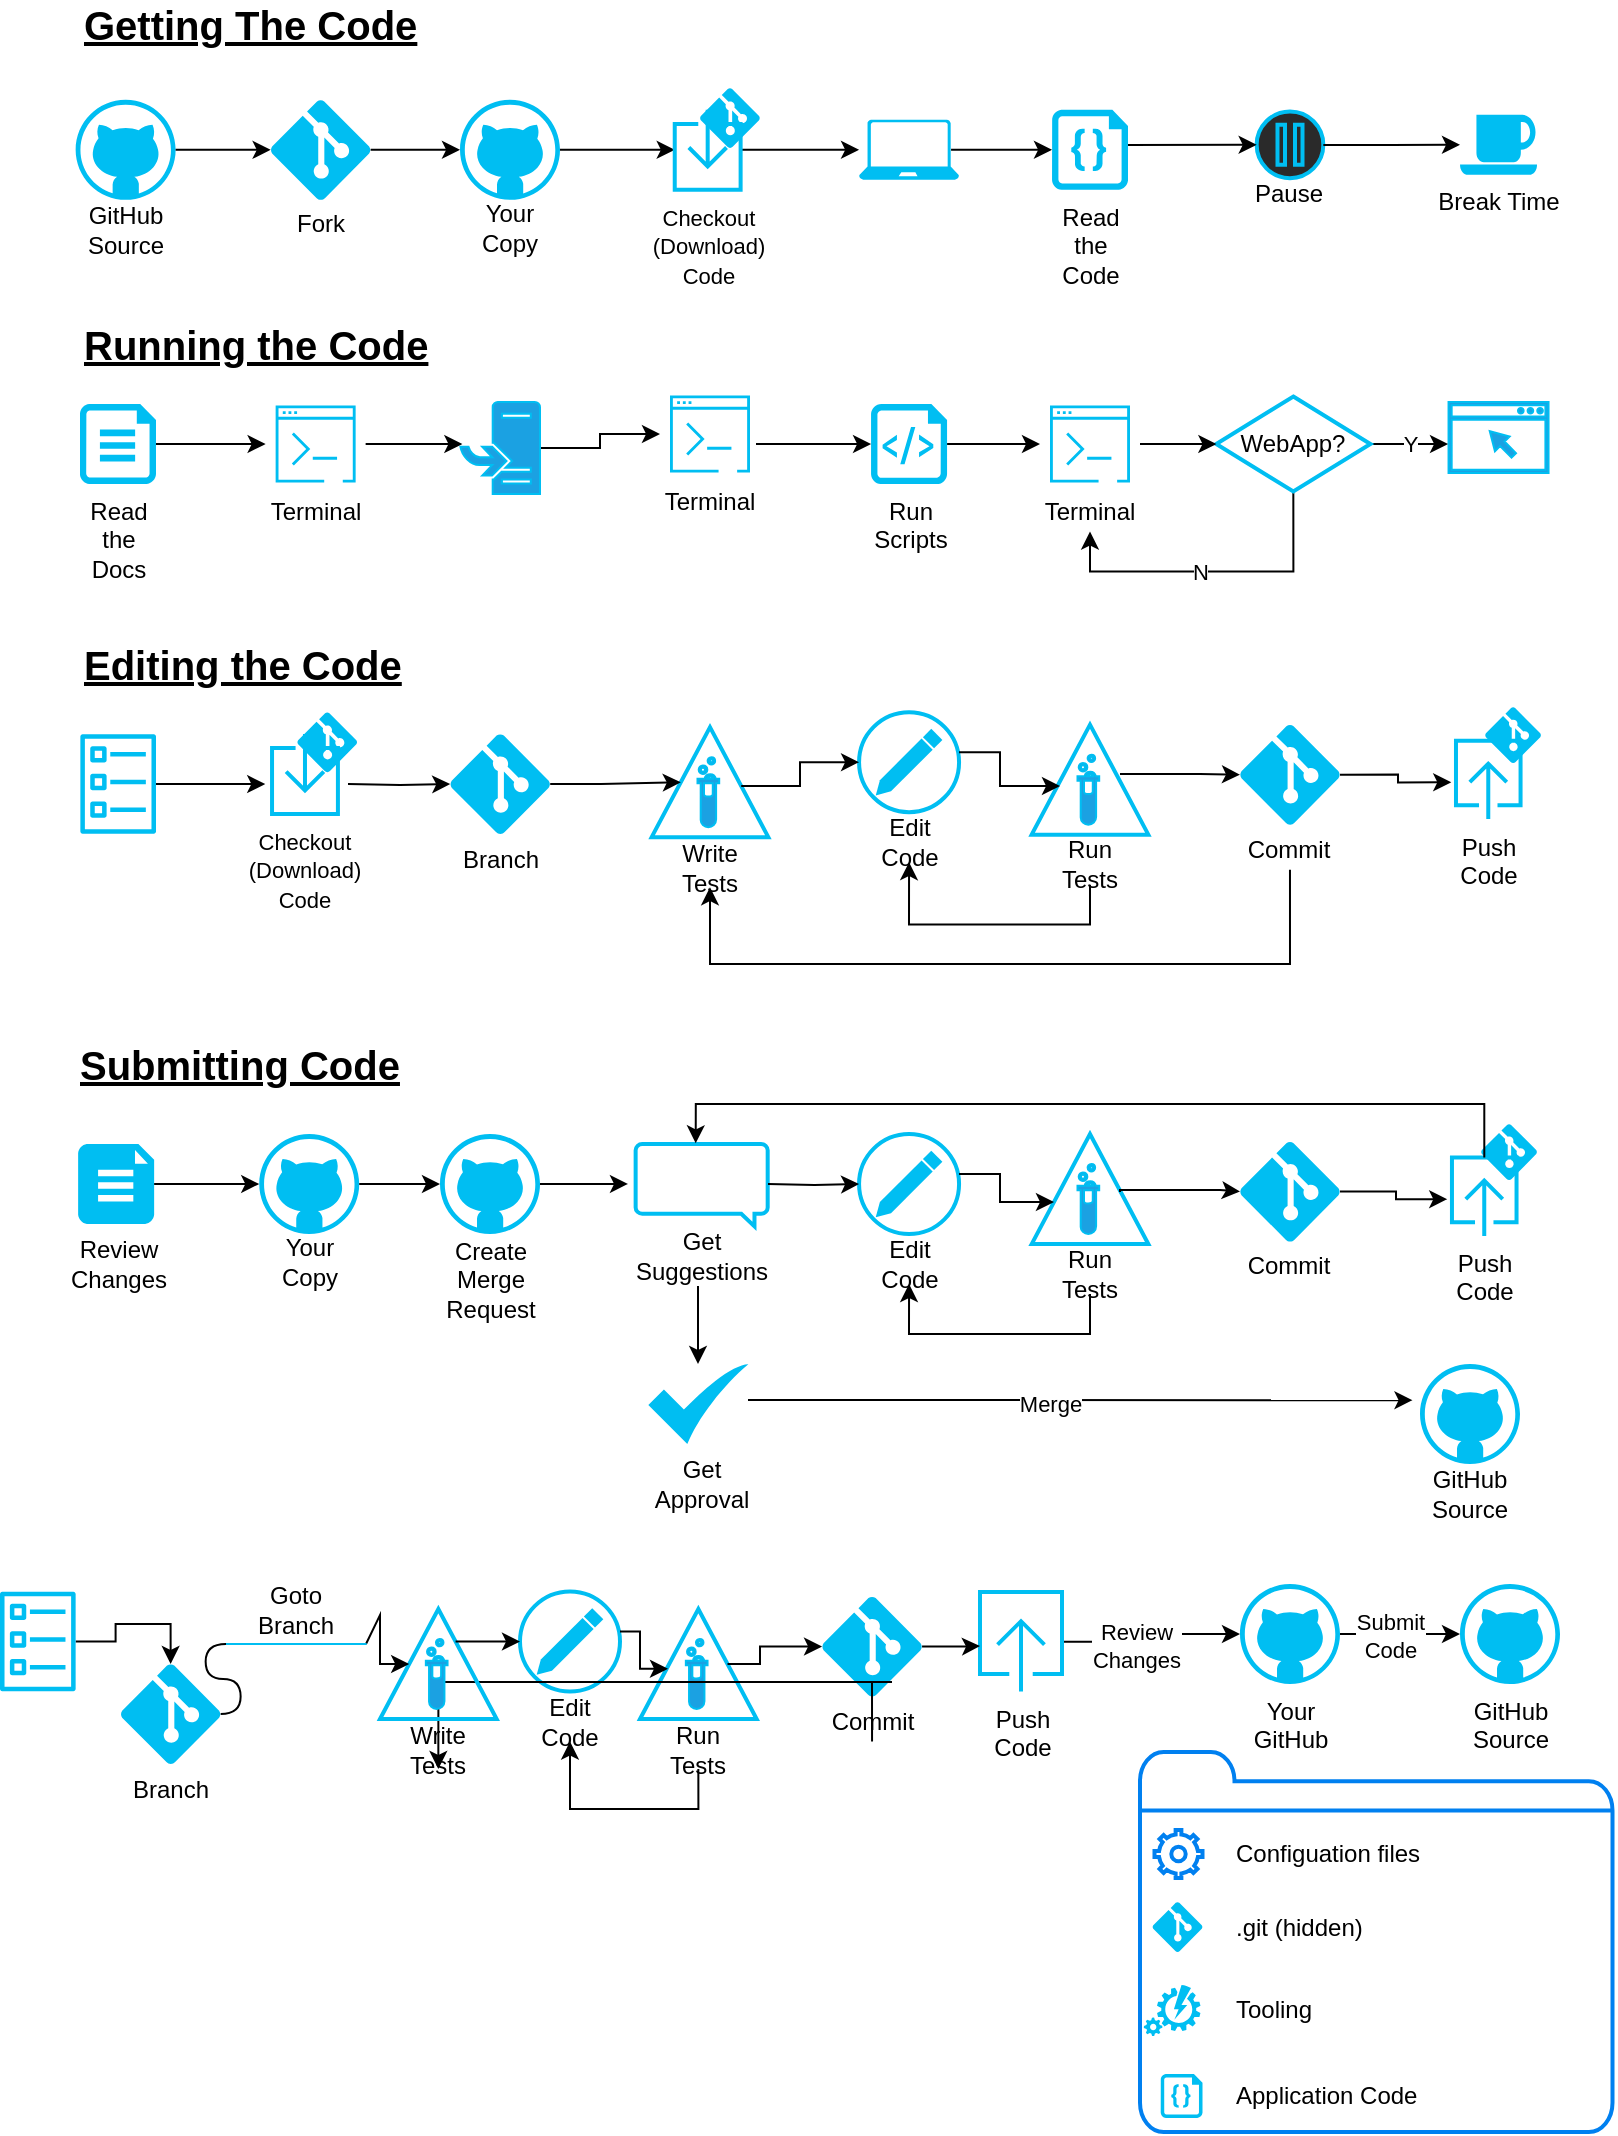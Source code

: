 <mxfile version="13.1.3">
    <diagram id="6hGFLwfOUW9BJ-s0fimq" name="Page-1">
        <mxGraphModel dx="206" dy="146" grid="1" gridSize="10" guides="1" tooltips="1" connect="1" arrows="1" fold="1" page="1" pageScale="1" pageWidth="827" pageHeight="1169" math="0" shadow="0">
            <root>
                <mxCell id="0"/>
                <mxCell id="1" parent="0"/>
                <mxCell id="24" value="" style="group" vertex="1" connectable="0" parent="1">
                    <mxGeometry x="570" y="954" width="236.25" height="190" as="geometry"/>
                </mxCell>
                <mxCell id="7" value="" style="html=1;verticalLabelPosition=bottom;align=center;labelBackgroundColor=#ffffff;verticalAlign=top;strokeWidth=2;strokeColor=#0080F0;shadow=0;dashed=0;shape=mxgraph.ios7.icons.folder;" vertex="1" parent="24">
                    <mxGeometry width="236.25" height="190" as="geometry"/>
                </mxCell>
                <mxCell id="2" value="" style="verticalLabelPosition=bottom;html=1;verticalAlign=top;align=center;strokeColor=none;fillColor=#00BEF2;shape=mxgraph.azure.git_repository;" vertex="1" parent="24">
                    <mxGeometry x="6.25" y="75" width="25" height="25" as="geometry"/>
                </mxCell>
                <mxCell id="5" value="" style="verticalLabelPosition=bottom;html=1;verticalAlign=top;align=center;strokeColor=none;fillColor=#00BEF2;shape=mxgraph.azure.code_file;pointerEvents=1;" vertex="1" parent="24">
                    <mxGeometry x="10.35" y="161" width="20.9" height="22" as="geometry"/>
                </mxCell>
                <mxCell id="8" value="" style="html=1;verticalLabelPosition=bottom;align=center;labelBackgroundColor=#ffffff;verticalAlign=top;strokeWidth=2;strokeColor=#0080F0;shadow=0;dashed=0;shape=mxgraph.ios7.icons.settings;" vertex="1" parent="24">
                    <mxGeometry x="7.25" y="39" width="24" height="24" as="geometry"/>
                </mxCell>
                <mxCell id="14" value="Configuation files" style="text;html=1;strokeColor=none;fillColor=none;align=left;verticalAlign=middle;whiteSpace=wrap;rounded=0;" vertex="1" parent="24">
                    <mxGeometry x="46.25" y="41" width="160" height="20" as="geometry"/>
                </mxCell>
                <mxCell id="15" value=".git (hidden)" style="text;html=1;strokeColor=none;fillColor=none;align=left;verticalAlign=middle;whiteSpace=wrap;rounded=0;" vertex="1" parent="24">
                    <mxGeometry x="46.25" y="77.5" width="160" height="20" as="geometry"/>
                </mxCell>
                <mxCell id="16" value="Tooling" style="text;html=1;strokeColor=none;fillColor=none;align=left;verticalAlign=middle;whiteSpace=wrap;rounded=0;" vertex="1" parent="24">
                    <mxGeometry x="46.25" y="119.25" width="160" height="20" as="geometry"/>
                </mxCell>
                <mxCell id="17" value="Application Code" style="text;html=1;strokeColor=none;fillColor=none;align=left;verticalAlign=middle;whiteSpace=wrap;rounded=0;" vertex="1" parent="24">
                    <mxGeometry x="46.25" y="162" width="160" height="20" as="geometry"/>
                </mxCell>
                <mxCell id="18" value="" style="verticalLabelPosition=bottom;html=1;verticalAlign=top;align=center;strokeColor=none;fillColor=#00BEF2;shape=mxgraph.azure.automation;pointerEvents=1;" vertex="1" parent="24">
                    <mxGeometry x="1.92" y="116.5" width="28.33" height="25.5" as="geometry"/>
                </mxCell>
                <mxCell id="143" style="edgeStyle=orthogonalEdgeStyle;rounded=0;orthogonalLoop=1;jettySize=auto;html=1;" edge="1" parent="1" source="29" target="35">
                    <mxGeometry relative="1" as="geometry"/>
                </mxCell>
                <mxCell id="114" style="edgeStyle=orthogonalEdgeStyle;rounded=0;orthogonalLoop=1;jettySize=auto;html=1;exitX=0.92;exitY=0.5;exitDx=0;exitDy=0;exitPerimeter=0;entryX=0;entryY=0.5;entryDx=0;entryDy=0;entryPerimeter=0;" edge="1" parent="1" source="35" target="157">
                    <mxGeometry relative="1" as="geometry">
                        <mxPoint x="465" y="145" as="targetPoint"/>
                    </mxGeometry>
                </mxCell>
                <mxCell id="35" value="" style="verticalLabelPosition=bottom;html=1;verticalAlign=top;align=center;strokeColor=none;fillColor=#00BEF2;shape=mxgraph.azure.laptop;pointerEvents=1;" vertex="1" parent="1">
                    <mxGeometry x="429.53" y="137.92" width="50" height="30" as="geometry"/>
                </mxCell>
                <mxCell id="60" value="&lt;font size=&quot;1&quot;&gt;&lt;b&gt;&lt;u style=&quot;font-size: 20px&quot;&gt;Getting The Code&lt;/u&gt;&lt;/b&gt;&lt;/font&gt;" style="text;html=1;strokeColor=none;fillColor=none;align=left;verticalAlign=middle;whiteSpace=wrap;rounded=0;" vertex="1" parent="1">
                    <mxGeometry x="40" y="80" width="280" height="20" as="geometry"/>
                </mxCell>
                <mxCell id="61" value="&lt;font size=&quot;1&quot;&gt;&lt;b&gt;&lt;u style=&quot;font-size: 20px&quot;&gt;Submitting Code&lt;/u&gt;&lt;/b&gt;&lt;/font&gt;" style="text;html=1;strokeColor=none;fillColor=none;align=left;verticalAlign=middle;whiteSpace=wrap;rounded=0;" vertex="1" parent="1">
                    <mxGeometry x="37.82" y="600" width="280" height="20" as="geometry"/>
                </mxCell>
                <mxCell id="64" value="" style="group" vertex="1" connectable="0" parent="1">
                    <mxGeometry x="260" y="873.75" width="50" height="75" as="geometry"/>
                </mxCell>
                <mxCell id="65" value="" style="group" vertex="1" connectable="0" parent="64">
                    <mxGeometry width="50" height="50" as="geometry"/>
                </mxCell>
                <mxCell id="66" value="" style="group" vertex="1" connectable="0" parent="65">
                    <mxGeometry width="50" height="50" as="geometry"/>
                </mxCell>
                <mxCell id="67" value="" style="ellipse;whiteSpace=wrap;html=1;aspect=fixed;strokeColor=#00BEF2;fillColor=none;strokeWidth=2;" vertex="1" parent="66">
                    <mxGeometry width="50" height="50" as="geometry"/>
                </mxCell>
                <mxCell id="68" value="" style="dashed=0;aspect=fixed;verticalLabelPosition=bottom;verticalAlign=top;align=center;shape=mxgraph.gmdl.edit;strokeColor=none;fillColor=#00BEF2;shadow=0;" vertex="1" parent="66">
                    <mxGeometry x="8.333" y="8.333" width="33.333" height="33.333" as="geometry"/>
                </mxCell>
                <mxCell id="69" value="Edit&lt;br&gt;Code" style="text;html=1;strokeColor=none;fillColor=none;align=center;verticalAlign=middle;whiteSpace=wrap;rounded=0;" vertex="1" parent="64">
                    <mxGeometry x="5" y="55" width="40" height="20" as="geometry"/>
                </mxCell>
                <mxCell id="74" value="" style="group" vertex="1" connectable="0" parent="1">
                    <mxGeometry x="320" y="882.5" width="58.34" height="80" as="geometry"/>
                </mxCell>
                <mxCell id="72" value="" style="triangle;whiteSpace=wrap;html=1;strokeColor=#00BEF2;fillColor=none;direction=north;strokeWidth=2;" vertex="1" parent="74">
                    <mxGeometry width="58.34" height="55" as="geometry"/>
                </mxCell>
                <mxCell id="71" value="" style="html=1;aspect=fixed;strokeColor=#00BEF2;shadow=0;align=center;verticalAlign=top;fillColor=#1ba1e2;shape=mxgraph.gcp2.biomedical_test_tube;fontColor=#ffffff;" vertex="1" parent="74">
                    <mxGeometry x="22.92" y="15" width="10.85" height="35" as="geometry"/>
                </mxCell>
                <mxCell id="73" value="Run&lt;br&gt;Tests" style="text;html=1;strokeColor=none;fillColor=none;align=center;verticalAlign=middle;whiteSpace=wrap;rounded=0;" vertex="1" parent="74">
                    <mxGeometry x="9.17" y="60" width="40" height="20" as="geometry"/>
                </mxCell>
                <mxCell id="83" value="" style="group" vertex="1" connectable="0" parent="1">
                    <mxGeometry x="408.53" y="876.25" width="55" height="72.5" as="geometry"/>
                </mxCell>
                <mxCell id="80" value="" style="verticalLabelPosition=bottom;html=1;verticalAlign=top;align=center;strokeColor=none;fillColor=#00BEF2;shape=mxgraph.azure.git_repository;" vertex="1" parent="83">
                    <mxGeometry x="2.5" width="50" height="50" as="geometry"/>
                </mxCell>
                <mxCell id="82" value="Commit" style="text;html=1;strokeColor=none;fillColor=none;align=center;verticalAlign=middle;whiteSpace=wrap;rounded=0;" vertex="1" parent="83">
                    <mxGeometry y="52.5" width="55" height="20" as="geometry"/>
                </mxCell>
                <mxCell id="87" style="edgeStyle=orthogonalEdgeStyle;rounded=0;orthogonalLoop=1;jettySize=auto;html=1;exitX=0.5;exitY=1;exitDx=0;exitDy=0;entryX=0.5;entryY=1;entryDx=0;entryDy=0;" edge="1" parent="1" source="82" target="99">
                    <mxGeometry relative="1" as="geometry">
                        <Array as="points">
                            <mxPoint x="446" y="919"/>
                            <mxPoint x="229" y="919"/>
                        </Array>
                    </mxGeometry>
                </mxCell>
                <mxCell id="91" style="edgeStyle=orthogonalEdgeStyle;rounded=0;orthogonalLoop=1;jettySize=auto;html=1;entryX=0;entryY=0.5;entryDx=0;entryDy=0;entryPerimeter=0;" edge="1" parent="1" source="88" target="90">
                    <mxGeometry relative="1" as="geometry"/>
                </mxCell>
                <mxCell id="92" value="Review&lt;br&gt;Changes" style="edgeLabel;html=1;align=center;verticalAlign=middle;resizable=0;points=[];" vertex="1" connectable="0" parent="91">
                    <mxGeometry x="-0.215" y="-2" relative="1" as="geometry">
                        <mxPoint as="offset"/>
                    </mxGeometry>
                </mxCell>
                <mxCell id="88" value="Push&lt;br&gt;Code" style="html=1;verticalLabelPosition=bottom;align=center;labelBackgroundColor=none;verticalAlign=top;strokeWidth=2;strokeColor=#00BEF2;shadow=0;dashed=0;shape=mxgraph.ios7.icons.up;fillColor=none;" vertex="1" parent="1">
                    <mxGeometry x="490" y="873.96" width="41" height="49.79" as="geometry"/>
                </mxCell>
                <mxCell id="94" style="edgeStyle=orthogonalEdgeStyle;rounded=0;orthogonalLoop=1;jettySize=auto;html=1;entryX=0;entryY=0.5;entryDx=0;entryDy=0;entryPerimeter=0;" edge="1" parent="1" source="90" target="93">
                    <mxGeometry relative="1" as="geometry"/>
                </mxCell>
                <mxCell id="95" value="Submit&lt;br&gt;Code" style="edgeLabel;html=1;align=center;verticalAlign=middle;resizable=0;points=[];" vertex="1" connectable="0" parent="94">
                    <mxGeometry x="-0.184" y="-1" relative="1" as="geometry">
                        <mxPoint as="offset"/>
                    </mxGeometry>
                </mxCell>
                <mxCell id="90" value="Your&lt;br&gt;GitHub" style="verticalLabelPosition=bottom;html=1;verticalAlign=top;align=center;strokeColor=none;fillColor=#00BEF2;shape=mxgraph.azure.github_code;pointerEvents=1;" vertex="1" parent="1">
                    <mxGeometry x="620" y="870" width="50" height="50" as="geometry"/>
                </mxCell>
                <mxCell id="93" value="GitHub&lt;br&gt;Source&lt;br&gt;" style="verticalLabelPosition=bottom;html=1;verticalAlign=top;align=center;strokeColor=none;fillColor=#00BEF2;shape=mxgraph.azure.github_code;pointerEvents=1;" vertex="1" parent="1">
                    <mxGeometry x="730" y="870" width="50" height="50" as="geometry"/>
                </mxCell>
                <mxCell id="96" value="" style="group" vertex="1" connectable="0" parent="1">
                    <mxGeometry x="190" y="882.5" width="58.34" height="80" as="geometry"/>
                </mxCell>
                <mxCell id="97" value="" style="triangle;whiteSpace=wrap;html=1;strokeColor=#00BEF2;fillColor=none;direction=north;strokeWidth=2;" vertex="1" parent="96">
                    <mxGeometry width="58.34" height="55" as="geometry"/>
                </mxCell>
                <mxCell id="98" value="" style="html=1;aspect=fixed;strokeColor=#00BEF2;shadow=0;align=center;verticalAlign=top;fillColor=#1ba1e2;shape=mxgraph.gcp2.biomedical_test_tube;fontColor=#ffffff;" vertex="1" parent="96">
                    <mxGeometry x="22.92" y="15" width="10.85" height="35" as="geometry"/>
                </mxCell>
                <mxCell id="99" value="Write&lt;br&gt;Tests" style="text;html=1;strokeColor=none;fillColor=none;align=center;verticalAlign=middle;whiteSpace=wrap;rounded=0;" vertex="1" parent="96">
                    <mxGeometry x="9.17" y="60" width="40" height="20" as="geometry"/>
                </mxCell>
                <mxCell id="100" style="edgeStyle=orthogonalEdgeStyle;rounded=0;orthogonalLoop=1;jettySize=auto;html=1;entryX=0;entryY=0.5;entryDx=0;entryDy=0;" edge="1" parent="1" source="97" target="67">
                    <mxGeometry relative="1" as="geometry">
                        <Array as="points">
                            <mxPoint x="240" y="910.5"/>
                            <mxPoint x="240" y="898.5"/>
                        </Array>
                    </mxGeometry>
                </mxCell>
                <mxCell id="101" style="edgeStyle=orthogonalEdgeStyle;rounded=0;orthogonalLoop=1;jettySize=auto;html=1;entryX=0.5;entryY=1;entryDx=0;entryDy=0;exitX=0.5;exitY=1;exitDx=0;exitDy=0;" edge="1" parent="1" source="73" target="69">
                    <mxGeometry relative="1" as="geometry"/>
                </mxCell>
                <mxCell id="103" style="edgeStyle=orthogonalEdgeStyle;rounded=0;orthogonalLoop=1;jettySize=auto;html=1;entryX=0.456;entryY=0.24;entryDx=0;entryDy=0;entryPerimeter=0;exitX=1;exitY=0.4;exitDx=0;exitDy=0;exitPerimeter=0;" edge="1" parent="1" source="67" target="72">
                    <mxGeometry relative="1" as="geometry">
                        <mxPoint x="320" y="852.5" as="sourcePoint"/>
                        <Array as="points">
                            <mxPoint x="320" y="893.5"/>
                            <mxPoint x="320" y="912.5"/>
                        </Array>
                    </mxGeometry>
                </mxCell>
                <mxCell id="215" style="edgeStyle=orthogonalEdgeStyle;rounded=0;orthogonalLoop=1;jettySize=auto;html=1;entryX=-0.103;entryY=0.625;entryDx=0;entryDy=0;entryPerimeter=0;" edge="1" parent="1" source="107" target="212">
                    <mxGeometry relative="1" as="geometry"/>
                </mxCell>
                <mxCell id="107" value="&lt;font color=&quot;#ffffff&quot;&gt;Pickup&lt;br&gt;Issue&lt;/font&gt;" style="outlineConnect=0;fontColor=#232F3E;gradientColor=none;fillColor=#00BEF2;strokeColor=none;dashed=0;verticalLabelPosition=bottom;verticalAlign=top;align=center;html=1;fontSize=12;fontStyle=0;aspect=fixed;pointerEvents=1;shape=mxgraph.aws4.ecs_task;" vertex="1" parent="1">
                    <mxGeometry x="40.18" y="445" width="37.82" height="50" as="geometry"/>
                </mxCell>
                <mxCell id="112" value="" style="group" vertex="1" connectable="0" parent="1">
                    <mxGeometry x="628.33" y="140.42" width="33.33" height="50" as="geometry"/>
                </mxCell>
                <mxCell id="110" value="" style="ellipse;whiteSpace=wrap;html=1;aspect=fixed;strokeColor=#00BEF2;strokeWidth=2;fillColor=#2A2A2A;" vertex="1" parent="112">
                    <mxGeometry y="-6.66" width="33.33" height="33.33" as="geometry"/>
                </mxCell>
                <mxCell id="109" value="" style="html=1;verticalLabelPosition=bottom;align=center;labelBackgroundColor=#ffffff;verticalAlign=top;strokeWidth=2;strokeColor=#00BEF2;shadow=0;dashed=0;shape=mxgraph.ios7.icons.pause;pointerEvents=1;fillColor=#2A2A2A;" vertex="1" parent="112">
                    <mxGeometry x="10.42" y="0.007" width="12.499" height="20" as="geometry"/>
                </mxCell>
                <mxCell id="111" value="Pause" style="text;html=1;strokeColor=none;fillColor=none;align=center;verticalAlign=middle;whiteSpace=wrap;rounded=0;" vertex="1" parent="112">
                    <mxGeometry y="26.673" width="33.33" height="16.667" as="geometry"/>
                </mxCell>
                <mxCell id="115" value="Break Time" style="shape=mxgraph.signs.food.coffee;html=1;fillColor=#00BEF2;strokeColor=none;verticalLabelPosition=bottom;verticalAlign=top;align=center;" vertex="1" parent="1">
                    <mxGeometry x="730.0" y="135.42" width="38.53" height="30" as="geometry"/>
                </mxCell>
                <mxCell id="117" style="edgeStyle=orthogonalEdgeStyle;rounded=0;orthogonalLoop=1;jettySize=auto;html=1;" edge="1" parent="1" source="110" target="115">
                    <mxGeometry relative="1" as="geometry"/>
                </mxCell>
                <mxCell id="119" value="" style="group" vertex="1" connectable="0" parent="1">
                    <mxGeometry x="222.6" y="445" width="55" height="72.5" as="geometry"/>
                </mxCell>
                <mxCell id="120" value="" style="verticalLabelPosition=bottom;html=1;verticalAlign=top;align=center;strokeColor=none;fillColor=#00BEF2;shape=mxgraph.azure.git_repository;" vertex="1" parent="119">
                    <mxGeometry x="2.5" width="50" height="50" as="geometry"/>
                </mxCell>
                <mxCell id="121" value="Branch" style="text;html=1;strokeColor=none;fillColor=none;align=center;verticalAlign=middle;whiteSpace=wrap;rounded=0;" vertex="1" parent="119">
                    <mxGeometry y="52.5" width="55" height="20" as="geometry"/>
                </mxCell>
                <mxCell id="137" style="edgeStyle=orthogonalEdgeStyle;rounded=0;orthogonalLoop=1;jettySize=auto;html=1;entryX=0.5;entryY=0;entryDx=0;entryDy=0;" edge="1" parent="1" source="125" target="97">
                    <mxGeometry relative="1" as="geometry">
                        <Array as="points">
                            <mxPoint x="190" y="885.5"/>
                            <mxPoint x="190" y="909.5"/>
                        </Array>
                    </mxGeometry>
                </mxCell>
                <mxCell id="125" value="Goto&lt;br&gt;Branch" style="whiteSpace=wrap;html=1;shape=partialRectangle;top=0;left=0;bottom=1;right=0;points=[[0,1],[1,1]];fillColor=none;align=center;verticalAlign=bottom;routingCenterY=0.5;snapToPoint=1;recursiveResize=0;autosize=1;treeFolding=1;treeMoving=1;newEdgeStyle={&quot;edgeStyle&quot;:&quot;entityRelationEdgeStyle&quot;,&quot;startArrow&quot;:&quot;none&quot;,&quot;endArrow&quot;:&quot;none&quot;,&quot;segment&quot;:10,&quot;curved&quot;:1};strokeColor=#00BEF2;" vertex="1" collapsed="1" parent="1">
                    <mxGeometry x="112.82" y="870" width="70" height="30" as="geometry"/>
                </mxCell>
                <mxCell id="126" value="" style="edgeStyle=entityRelationEdgeStyle;startArrow=none;endArrow=none;segment=10;curved=1;exitX=1;exitY=0.5;exitDx=0;exitDy=0;exitPerimeter=0;" edge="1" source="130" target="125" parent="1">
                    <mxGeometry relative="1" as="geometry">
                        <mxPoint x="40" y="927.5" as="sourcePoint"/>
                    </mxGeometry>
                </mxCell>
                <mxCell id="127" style="edgeStyle=orthogonalEdgeStyle;rounded=0;orthogonalLoop=1;jettySize=auto;html=1;entryX=0.5;entryY=0;entryDx=0;entryDy=0;entryPerimeter=0;" edge="1" source="128" target="130" parent="1">
                    <mxGeometry relative="1" as="geometry"/>
                </mxCell>
                <mxCell id="128" value="&lt;font color=&quot;#ffffff&quot;&gt;Pickup&lt;br&gt;Issue&lt;/font&gt;" style="outlineConnect=0;fontColor=#232F3E;gradientColor=none;fillColor=#00BEF2;strokeColor=none;dashed=0;verticalLabelPosition=bottom;verticalAlign=top;align=center;html=1;fontSize=12;fontStyle=0;aspect=fixed;pointerEvents=1;shape=mxgraph.aws4.ecs_task;" vertex="1" parent="1">
                    <mxGeometry x="1.137e-13" y="873.75" width="37.82" height="50" as="geometry"/>
                </mxCell>
                <mxCell id="129" value="" style="group" vertex="1" connectable="0" parent="1">
                    <mxGeometry x="57.82" y="910" width="55" height="72.5" as="geometry"/>
                </mxCell>
                <mxCell id="130" value="" style="verticalLabelPosition=bottom;html=1;verticalAlign=top;align=center;strokeColor=none;fillColor=#00BEF2;shape=mxgraph.azure.git_repository;" vertex="1" parent="129">
                    <mxGeometry x="2.5" width="50" height="50" as="geometry"/>
                </mxCell>
                <mxCell id="131" value="Branch" style="text;html=1;strokeColor=none;fillColor=none;align=center;verticalAlign=middle;whiteSpace=wrap;rounded=0;" vertex="1" parent="129">
                    <mxGeometry y="52.5" width="55" height="20" as="geometry"/>
                </mxCell>
                <mxCell id="133" style="edgeStyle=orthogonalEdgeStyle;rounded=0;orthogonalLoop=1;jettySize=auto;html=1;entryX=0;entryY=0.544;entryDx=0;entryDy=0;entryPerimeter=0;" edge="1" parent="1" source="80" target="88">
                    <mxGeometry relative="1" as="geometry"/>
                </mxCell>
                <mxCell id="134" style="edgeStyle=orthogonalEdgeStyle;rounded=0;orthogonalLoop=1;jettySize=auto;html=1;entryX=0;entryY=0.5;entryDx=0;entryDy=0;entryPerimeter=0;" edge="1" parent="1" source="72" target="80">
                    <mxGeometry relative="1" as="geometry">
                        <Array as="points">
                            <mxPoint x="380" y="909.5"/>
                            <mxPoint x="380" y="901.5"/>
                        </Array>
                    </mxGeometry>
                </mxCell>
                <mxCell id="145" value="" style="group" vertex="1" connectable="0" parent="1">
                    <mxGeometry x="37.82" y="127.92" width="50.0" height="75" as="geometry"/>
                </mxCell>
                <mxCell id="19" value="" style="verticalLabelPosition=bottom;html=1;verticalAlign=top;align=center;strokeColor=none;fillColor=#00BEF2;shape=mxgraph.azure.github_code;pointerEvents=1;" vertex="1" parent="145">
                    <mxGeometry width="50" height="50" as="geometry"/>
                </mxCell>
                <mxCell id="144" value="&lt;span&gt;GitHub&lt;/span&gt;&lt;br&gt;&lt;span&gt;Source&lt;/span&gt;" style="text;html=1;strokeColor=none;fillColor=none;align=center;verticalAlign=middle;whiteSpace=wrap;rounded=0;labelBackgroundColor=none;" vertex="1" parent="145">
                    <mxGeometry x="5.0" y="55" width="40" height="20" as="geometry"/>
                </mxCell>
                <mxCell id="146" value="" style="group" vertex="1" connectable="0" parent="1">
                    <mxGeometry x="230.0" y="127.92" width="50" height="75" as="geometry"/>
                </mxCell>
                <mxCell id="147" value="" style="verticalLabelPosition=bottom;html=1;verticalAlign=top;align=center;strokeColor=none;fillColor=#00BEF2;shape=mxgraph.azure.github_code;pointerEvents=1;" vertex="1" parent="146">
                    <mxGeometry x="7.105e-15" width="50.0" height="50" as="geometry"/>
                </mxCell>
                <mxCell id="148" value="Your&lt;br&gt;Copy" style="text;html=1;strokeColor=none;fillColor=none;align=center;verticalAlign=middle;whiteSpace=wrap;rounded=0;labelBackgroundColor=none;" vertex="1" parent="146">
                    <mxGeometry x="5.0" y="53.75" width="40.0" height="20" as="geometry"/>
                </mxCell>
                <mxCell id="150" value="" style="group" vertex="1" connectable="0" parent="1">
                    <mxGeometry x="132.82" y="127.92" width="55" height="72.5" as="geometry"/>
                </mxCell>
                <mxCell id="151" value="" style="verticalLabelPosition=bottom;html=1;verticalAlign=top;align=center;strokeColor=none;fillColor=#00BEF2;shape=mxgraph.azure.git_repository;" vertex="1" parent="150">
                    <mxGeometry x="2.5" width="50" height="50" as="geometry"/>
                </mxCell>
                <mxCell id="152" value="Fork" style="text;html=1;strokeColor=none;fillColor=none;align=center;verticalAlign=middle;whiteSpace=wrap;rounded=0;" vertex="1" parent="150">
                    <mxGeometry y="52.5" width="55" height="20" as="geometry"/>
                </mxCell>
                <mxCell id="153" style="edgeStyle=orthogonalEdgeStyle;rounded=0;orthogonalLoop=1;jettySize=auto;html=1;exitX=1;exitY=0.5;exitDx=0;exitDy=0;exitPerimeter=0;" edge="1" parent="1" source="19" target="151">
                    <mxGeometry relative="1" as="geometry"/>
                </mxCell>
                <mxCell id="154" style="edgeStyle=orthogonalEdgeStyle;rounded=0;orthogonalLoop=1;jettySize=auto;html=1;exitX=1;exitY=0.5;exitDx=0;exitDy=0;exitPerimeter=0;entryX=0;entryY=0.5;entryDx=0;entryDy=0;entryPerimeter=0;" edge="1" parent="1" source="151" target="147">
                    <mxGeometry relative="1" as="geometry">
                        <mxPoint x="200" y="160" as="targetPoint"/>
                    </mxGeometry>
                </mxCell>
                <mxCell id="156" style="edgeStyle=orthogonalEdgeStyle;rounded=0;orthogonalLoop=1;jettySize=auto;html=1;exitX=1;exitY=0.5;exitDx=0;exitDy=0;exitPerimeter=0;" edge="1" parent="1" source="147" target="29">
                    <mxGeometry relative="1" as="geometry"/>
                </mxCell>
                <mxCell id="164" style="edgeStyle=orthogonalEdgeStyle;rounded=0;orthogonalLoop=1;jettySize=auto;html=1;exitX=1;exitY=0.438;exitDx=0;exitDy=0;exitPerimeter=0;entryX=0;entryY=0.5;entryDx=0;entryDy=0;" edge="1" parent="1" source="157" target="110">
                    <mxGeometry relative="1" as="geometry"/>
                </mxCell>
                <mxCell id="157" value="Read&lt;br&gt;the&lt;br&gt;Code" style="verticalLabelPosition=bottom;html=1;verticalAlign=top;align=center;strokeColor=none;fillColor=#00BEF2;shape=mxgraph.azure.code_file;pointerEvents=1;labelBackgroundColor=none;" vertex="1" parent="1">
                    <mxGeometry x="526" y="132.92" width="38" height="40" as="geometry"/>
                </mxCell>
                <mxCell id="165" value="&lt;font size=&quot;1&quot;&gt;&lt;b&gt;&lt;u style=&quot;font-size: 20px&quot;&gt;Running the Code&lt;/u&gt;&lt;/b&gt;&lt;/font&gt;" style="text;html=1;strokeColor=none;fillColor=none;align=left;verticalAlign=middle;whiteSpace=wrap;rounded=0;" vertex="1" parent="1">
                    <mxGeometry x="40" y="240" width="280" height="20" as="geometry"/>
                </mxCell>
                <mxCell id="177" style="edgeStyle=orthogonalEdgeStyle;rounded=0;orthogonalLoop=1;jettySize=auto;html=1;" edge="1" parent="1" source="167" target="176">
                    <mxGeometry relative="1" as="geometry"/>
                </mxCell>
                <mxCell id="167" value="Read&lt;br&gt;the&lt;br&gt;Docs" style="verticalLabelPosition=bottom;html=1;verticalAlign=top;align=center;strokeColor=none;fillColor=#00BEF2;shape=mxgraph.azure.file;pointerEvents=1;labelBackgroundColor=none;" vertex="1" parent="1">
                    <mxGeometry x="40" y="280" width="38" height="40" as="geometry"/>
                </mxCell>
                <mxCell id="181" style="edgeStyle=orthogonalEdgeStyle;rounded=0;orthogonalLoop=1;jettySize=auto;html=1;" edge="1" parent="1" source="168" target="194">
                    <mxGeometry relative="1" as="geometry">
                        <mxPoint x="310" y="360" as="targetPoint"/>
                    </mxGeometry>
                </mxCell>
                <mxCell id="168" value="Install&lt;br&gt;Dependencies" style="pointerEvents=1;shadow=0;dashed=0;html=1;strokeColor=#00BEF2;fillColor=#1ba1e2;labelPosition=center;verticalLabelPosition=bottom;verticalAlign=top;outlineConnect=0;align=center;shape=mxgraph.office.concepts.install;labelBackgroundColor=none;fontColor=#ffffff;" vertex="1" parent="1">
                    <mxGeometry x="230.19" y="279" width="39.81" height="46" as="geometry"/>
                </mxCell>
                <mxCell id="200" style="edgeStyle=orthogonalEdgeStyle;rounded=0;orthogonalLoop=1;jettySize=auto;html=1;" edge="1" parent="1" source="171" target="197">
                    <mxGeometry relative="1" as="geometry"/>
                </mxCell>
                <mxCell id="171" value="Run&lt;br&gt;Scripts" style="verticalLabelPosition=bottom;html=1;verticalAlign=top;align=center;strokeColor=none;fillColor=#00BEF2;shape=mxgraph.azure.script_file;pointerEvents=1;labelBackgroundColor=none;" vertex="1" parent="1">
                    <mxGeometry x="435.53" y="280" width="38" height="40" as="geometry"/>
                </mxCell>
                <mxCell id="174" value="View&lt;br&gt;with&lt;br&gt;WebBrowser" style="pointerEvents=1;shadow=0;dashed=0;html=1;strokeColor=#00BEF2;fillColor=#1ba1e2;aspect=fixed;labelPosition=center;verticalLabelPosition=bottom;verticalAlign=top;align=center;outlineConnect=0;shape=mxgraph.vvd.web_browser;labelBackgroundColor=none;fontColor=#ffffff;strokeWidth=1;" vertex="1" parent="1">
                    <mxGeometry x="724.27" y="279" width="50" height="35.5" as="geometry"/>
                </mxCell>
                <mxCell id="179" style="edgeStyle=orthogonalEdgeStyle;rounded=0;orthogonalLoop=1;jettySize=auto;html=1;entryX=0.025;entryY=0.457;entryDx=0;entryDy=0;entryPerimeter=0;" edge="1" parent="1" source="176" target="168">
                    <mxGeometry relative="1" as="geometry"/>
                </mxCell>
                <mxCell id="182" style="edgeStyle=orthogonalEdgeStyle;rounded=0;orthogonalLoop=1;jettySize=auto;html=1;entryX=0;entryY=0.5;entryDx=0;entryDy=0;entryPerimeter=0;exitX=0.96;exitY=0.6;exitDx=0;exitDy=0;exitPerimeter=0;" edge="1" parent="1" source="194" target="171">
                    <mxGeometry relative="1" as="geometry">
                        <mxPoint x="400" y="270" as="sourcePoint"/>
                    </mxGeometry>
                </mxCell>
                <mxCell id="187" value="Y" style="edgeStyle=orthogonalEdgeStyle;rounded=0;orthogonalLoop=1;jettySize=auto;html=1;entryX=-0.005;entryY=0.592;entryDx=0;entryDy=0;entryPerimeter=0;" edge="1" parent="1" source="185" target="174">
                    <mxGeometry relative="1" as="geometry"/>
                </mxCell>
                <mxCell id="205" value="N" style="edgeStyle=orthogonalEdgeStyle;rounded=0;orthogonalLoop=1;jettySize=auto;html=1;entryX=0.5;entryY=1;entryDx=0;entryDy=0;exitX=0.5;exitY=1;exitDx=0;exitDy=0;" edge="1" parent="1" source="185" target="198">
                    <mxGeometry x="0.072" relative="1" as="geometry">
                        <mxPoint x="646.665" y="403.75" as="targetPoint"/>
                        <mxPoint as="offset"/>
                    </mxGeometry>
                </mxCell>
                <mxCell id="185" value="WebApp?" style="rhombus;whiteSpace=wrap;html=1;labelBackgroundColor=none;strokeColor=#00BEF2;strokeWidth=2;fillColor=none;gradientColor=none;" vertex="1" parent="1">
                    <mxGeometry x="608.12" y="276.25" width="77.09" height="47.5" as="geometry"/>
                </mxCell>
                <mxCell id="192" value="" style="group" vertex="1" connectable="0" parent="1">
                    <mxGeometry x="132.82" y="275" width="50" height="68.75" as="geometry"/>
                </mxCell>
                <mxCell id="176" value="" style="outlineConnect=0;fontColor=#232F3E;gradientColor=none;gradientDirection=north;fillColor=none;strokeColor=#00BEF2;dashed=0;verticalLabelPosition=bottom;verticalAlign=top;align=center;html=1;fontSize=12;fontStyle=0;aspect=fixed;shape=mxgraph.aws4.resourceIcon;resIcon=mxgraph.aws4.command_line_interface;labelBackgroundColor=none;" vertex="1" parent="192">
                    <mxGeometry width="50" height="50" as="geometry"/>
                </mxCell>
                <mxCell id="191" value="Terminal" style="text;html=1;strokeColor=none;fillColor=none;align=center;verticalAlign=middle;whiteSpace=wrap;rounded=0;labelBackgroundColor=none;" vertex="1" parent="192">
                    <mxGeometry x="5" y="48.75" width="40" height="20" as="geometry"/>
                </mxCell>
                <mxCell id="193" value="" style="group" vertex="1" connectable="0" parent="1">
                    <mxGeometry x="330" y="270" width="50" height="68.75" as="geometry"/>
                </mxCell>
                <mxCell id="194" value="" style="outlineConnect=0;fontColor=#232F3E;gradientColor=none;gradientDirection=north;fillColor=none;strokeColor=#00BEF2;dashed=0;verticalLabelPosition=bottom;verticalAlign=top;align=center;html=1;fontSize=12;fontStyle=0;aspect=fixed;shape=mxgraph.aws4.resourceIcon;resIcon=mxgraph.aws4.command_line_interface;labelBackgroundColor=none;strokeWidth=2;" vertex="1" parent="193">
                    <mxGeometry width="50" height="50" as="geometry"/>
                </mxCell>
                <mxCell id="195" value="Terminal" style="text;html=1;strokeColor=none;fillColor=none;align=center;verticalAlign=middle;whiteSpace=wrap;rounded=0;labelBackgroundColor=none;" vertex="1" parent="193">
                    <mxGeometry x="5" y="48.75" width="40" height="20" as="geometry"/>
                </mxCell>
                <mxCell id="196" value="" style="group" vertex="1" connectable="0" parent="1">
                    <mxGeometry x="520" y="275" width="50" height="68.75" as="geometry"/>
                </mxCell>
                <mxCell id="197" value="" style="outlineConnect=0;fontColor=#232F3E;gradientColor=none;gradientDirection=north;fillColor=none;strokeColor=#00BEF2;verticalLabelPosition=bottom;verticalAlign=top;align=center;html=1;fontSize=12;fontStyle=0;aspect=fixed;shape=mxgraph.aws4.resourceIcon;resIcon=mxgraph.aws4.command_line_interface;labelBackgroundColor=none;" vertex="1" parent="196">
                    <mxGeometry width="50" height="50" as="geometry"/>
                </mxCell>
                <mxCell id="198" value="Terminal" style="text;html=1;strokeColor=none;fillColor=none;align=center;verticalAlign=middle;whiteSpace=wrap;rounded=0;labelBackgroundColor=none;" vertex="1" parent="196">
                    <mxGeometry x="5" y="48.75" width="40" height="20" as="geometry"/>
                </mxCell>
                <mxCell id="201" value="" style="edgeStyle=orthogonalEdgeStyle;rounded=0;orthogonalLoop=1;jettySize=auto;html=1;" edge="1" parent="1" source="197" target="185">
                    <mxGeometry relative="1" as="geometry"/>
                </mxCell>
                <mxCell id="206" value="&lt;font size=&quot;1&quot;&gt;&lt;b&gt;&lt;u style=&quot;font-size: 20px&quot;&gt;Editing the Code&lt;/u&gt;&lt;/b&gt;&lt;/font&gt;" style="text;html=1;strokeColor=none;fillColor=none;align=left;verticalAlign=middle;whiteSpace=wrap;rounded=0;" vertex="1" parent="1">
                    <mxGeometry x="40" y="400" width="280" height="20" as="geometry"/>
                </mxCell>
                <mxCell id="210" value="" style="group;strokeWidth=1;" vertex="1" connectable="0" parent="1">
                    <mxGeometry x="337.37" y="122" width="43.6" height="50.92" as="geometry"/>
                </mxCell>
                <mxCell id="29" value="&lt;span style=&quot;font-size: 11px&quot;&gt;Checkout&lt;/span&gt;&lt;br style=&quot;font-size: 11px&quot;&gt;&lt;span style=&quot;font-size: 11px&quot;&gt;(Download)&lt;/span&gt;&lt;br style=&quot;font-size: 11px&quot;&gt;&lt;span style=&quot;font-size: 11px&quot;&gt;Code&lt;/span&gt;" style="html=1;verticalLabelPosition=bottom;align=center;labelBackgroundColor=none;verticalAlign=top;strokeWidth=2;strokeColor=#00BEF2;shadow=0;dashed=0;shape=mxgraph.ios7.icons.down;fillColor=none;" vertex="1" parent="210">
                    <mxGeometry y="10.92" width="32.94" height="40" as="geometry"/>
                </mxCell>
                <mxCell id="209" value="" style="verticalLabelPosition=bottom;html=1;verticalAlign=top;align=center;strokeColor=none;fillColor=#00BEF2;shape=mxgraph.azure.git_repository;labelBackgroundColor=none;" vertex="1" parent="210">
                    <mxGeometry x="12.6" width="30" height="30" as="geometry"/>
                </mxCell>
                <mxCell id="211" value="" style="group" vertex="1" connectable="0" parent="1">
                    <mxGeometry x="136.02" y="434.08" width="43.6" height="50.92" as="geometry"/>
                </mxCell>
                <mxCell id="212" value="&lt;span style=&quot;font-size: 11px&quot;&gt;Checkout&lt;/span&gt;&lt;br style=&quot;font-size: 11px&quot;&gt;&lt;span style=&quot;font-size: 11px&quot;&gt;(Download)&lt;/span&gt;&lt;br style=&quot;font-size: 11px&quot;&gt;&lt;span style=&quot;font-size: 11px&quot;&gt;Code&lt;/span&gt;" style="html=1;verticalLabelPosition=bottom;align=center;labelBackgroundColor=none;verticalAlign=top;strokeWidth=2;strokeColor=#00BEF2;shadow=0;dashed=0;shape=mxgraph.ios7.icons.down;fillColor=none;" vertex="1" parent="211">
                    <mxGeometry y="10.92" width="32.94" height="40" as="geometry"/>
                </mxCell>
                <mxCell id="213" value="" style="verticalLabelPosition=bottom;html=1;verticalAlign=top;align=center;strokeColor=none;fillColor=#00BEF2;shape=mxgraph.azure.git_repository;labelBackgroundColor=none;" vertex="1" parent="211">
                    <mxGeometry x="12.6" width="30" height="30" as="geometry"/>
                </mxCell>
                <mxCell id="216" style="edgeStyle=orthogonalEdgeStyle;rounded=0;orthogonalLoop=1;jettySize=auto;html=1;entryX=0;entryY=0.5;entryDx=0;entryDy=0;entryPerimeter=0;" edge="1" parent="1" target="120">
                    <mxGeometry relative="1" as="geometry">
                        <mxPoint x="174" y="470" as="sourcePoint"/>
                    </mxGeometry>
                </mxCell>
                <mxCell id="217" value="" style="group" vertex="1" connectable="0" parent="1">
                    <mxGeometry x="429.53" y="434.08" width="50" height="75" as="geometry"/>
                </mxCell>
                <mxCell id="218" value="" style="group" vertex="1" connectable="0" parent="217">
                    <mxGeometry width="50" height="50" as="geometry"/>
                </mxCell>
                <mxCell id="219" value="" style="group" vertex="1" connectable="0" parent="218">
                    <mxGeometry width="50" height="50" as="geometry"/>
                </mxCell>
                <mxCell id="220" value="" style="ellipse;whiteSpace=wrap;html=1;aspect=fixed;strokeColor=#00BEF2;fillColor=none;strokeWidth=2;" vertex="1" parent="219">
                    <mxGeometry width="50" height="50" as="geometry"/>
                </mxCell>
                <mxCell id="221" value="" style="dashed=0;aspect=fixed;verticalLabelPosition=bottom;verticalAlign=top;align=center;shape=mxgraph.gmdl.edit;strokeColor=none;fillColor=#00BEF2;shadow=0;" vertex="1" parent="219">
                    <mxGeometry x="8.333" y="8.333" width="33.333" height="33.333" as="geometry"/>
                </mxCell>
                <mxCell id="222" value="Edit&lt;br&gt;Code" style="text;html=1;strokeColor=none;fillColor=none;align=center;verticalAlign=middle;whiteSpace=wrap;rounded=0;" vertex="1" parent="217">
                    <mxGeometry x="5" y="55" width="40" height="20" as="geometry"/>
                </mxCell>
                <mxCell id="223" value="" style="group" vertex="1" connectable="0" parent="1">
                    <mxGeometry x="515.83" y="440.33" width="58.34" height="80" as="geometry"/>
                </mxCell>
                <mxCell id="224" value="" style="triangle;whiteSpace=wrap;html=1;strokeColor=#00BEF2;fillColor=none;direction=north;strokeWidth=2;" vertex="1" parent="223">
                    <mxGeometry width="58.34" height="55" as="geometry"/>
                </mxCell>
                <mxCell id="225" value="" style="html=1;aspect=fixed;strokeColor=#00BEF2;shadow=0;align=center;verticalAlign=top;fillColor=#1ba1e2;shape=mxgraph.gcp2.biomedical_test_tube;fontColor=#ffffff;" vertex="1" parent="223">
                    <mxGeometry x="22.92" y="15" width="10.85" height="35" as="geometry"/>
                </mxCell>
                <mxCell id="226" value="Run&lt;br&gt;Tests" style="text;html=1;strokeColor=none;fillColor=none;align=center;verticalAlign=middle;whiteSpace=wrap;rounded=0;" vertex="1" parent="223">
                    <mxGeometry x="9.17" y="60" width="40" height="20" as="geometry"/>
                </mxCell>
                <mxCell id="227" value="" style="group" vertex="1" connectable="0" parent="1">
                    <mxGeometry x="617.49" y="440.33" width="55" height="72.5" as="geometry"/>
                </mxCell>
                <mxCell id="228" value="" style="verticalLabelPosition=bottom;html=1;verticalAlign=top;align=center;strokeColor=none;fillColor=#00BEF2;shape=mxgraph.azure.git_repository;" vertex="1" parent="227">
                    <mxGeometry x="2.5" width="50" height="50" as="geometry"/>
                </mxCell>
                <mxCell id="229" value="Commit" style="text;html=1;strokeColor=none;fillColor=none;align=center;verticalAlign=middle;whiteSpace=wrap;rounded=0;" vertex="1" parent="227">
                    <mxGeometry y="52.5" width="55" height="20" as="geometry"/>
                </mxCell>
                <mxCell id="230" style="edgeStyle=orthogonalEdgeStyle;rounded=0;orthogonalLoop=1;jettySize=auto;html=1;exitX=0.5;exitY=1;exitDx=0;exitDy=0;entryX=0.5;entryY=1;entryDx=0;entryDy=0;" edge="1" source="229" target="235" parent="1">
                    <mxGeometry relative="1" as="geometry">
                        <Array as="points">
                            <mxPoint x="645" y="560"/>
                            <mxPoint x="355" y="560"/>
                        </Array>
                    </mxGeometry>
                </mxCell>
                <mxCell id="232" value="" style="group" vertex="1" connectable="0" parent="1">
                    <mxGeometry x="325.83" y="441.58" width="58.34" height="80" as="geometry"/>
                </mxCell>
                <mxCell id="233" value="" style="triangle;whiteSpace=wrap;html=1;strokeColor=#00BEF2;fillColor=none;direction=north;strokeWidth=2;" vertex="1" parent="232">
                    <mxGeometry width="58.34" height="55" as="geometry"/>
                </mxCell>
                <mxCell id="234" value="" style="html=1;aspect=fixed;strokeColor=#00BEF2;shadow=0;align=center;verticalAlign=top;fillColor=#1ba1e2;shape=mxgraph.gcp2.biomedical_test_tube;fontColor=#ffffff;" vertex="1" parent="232">
                    <mxGeometry x="22.92" y="15" width="10.85" height="35" as="geometry"/>
                </mxCell>
                <mxCell id="235" value="Write&lt;br&gt;Tests" style="text;html=1;strokeColor=none;fillColor=none;align=center;verticalAlign=middle;whiteSpace=wrap;rounded=0;" vertex="1" parent="232">
                    <mxGeometry x="9.17" y="60" width="40" height="20" as="geometry"/>
                </mxCell>
                <mxCell id="236" style="edgeStyle=orthogonalEdgeStyle;rounded=0;orthogonalLoop=1;jettySize=auto;html=1;entryX=0;entryY=0.5;entryDx=0;entryDy=0;" edge="1" source="233" target="220" parent="1">
                    <mxGeometry relative="1" as="geometry">
                        <Array as="points">
                            <mxPoint x="400" y="471"/>
                            <mxPoint x="400" y="459"/>
                        </Array>
                    </mxGeometry>
                </mxCell>
                <mxCell id="237" style="edgeStyle=orthogonalEdgeStyle;rounded=0;orthogonalLoop=1;jettySize=auto;html=1;entryX=0.5;entryY=1;entryDx=0;entryDy=0;exitX=0.5;exitY=1;exitDx=0;exitDy=0;" edge="1" source="226" target="222" parent="1">
                    <mxGeometry relative="1" as="geometry"/>
                </mxCell>
                <mxCell id="238" style="edgeStyle=orthogonalEdgeStyle;rounded=0;orthogonalLoop=1;jettySize=auto;html=1;exitX=1;exitY=0.4;exitDx=0;exitDy=0;exitPerimeter=0;" edge="1" source="220" parent="1">
                    <mxGeometry relative="1" as="geometry">
                        <mxPoint x="569" y="412.83" as="sourcePoint"/>
                        <mxPoint x="530" y="471" as="targetPoint"/>
                        <Array as="points">
                            <mxPoint x="500" y="454"/>
                            <mxPoint x="500" y="471"/>
                        </Array>
                    </mxGeometry>
                </mxCell>
                <mxCell id="241" style="edgeStyle=orthogonalEdgeStyle;rounded=0;orthogonalLoop=1;jettySize=auto;html=1;entryX=0;entryY=0.5;entryDx=0;entryDy=0;entryPerimeter=0;" edge="1" target="228" parent="1">
                    <mxGeometry relative="1" as="geometry">
                        <mxPoint x="560" y="465" as="sourcePoint"/>
                        <Array as="points">
                            <mxPoint x="600" y="465"/>
                        </Array>
                    </mxGeometry>
                </mxCell>
                <mxCell id="242" style="edgeStyle=orthogonalEdgeStyle;rounded=0;orthogonalLoop=1;jettySize=auto;html=1;exitX=1;exitY=0.5;exitDx=0;exitDy=0;exitPerimeter=0;" edge="1" parent="1" source="120" target="233">
                    <mxGeometry relative="1" as="geometry"/>
                </mxCell>
                <mxCell id="245" value="" style="group" vertex="1" connectable="0" parent="1">
                    <mxGeometry x="727.99" y="431.54" width="42.55" height="56" as="geometry"/>
                </mxCell>
                <mxCell id="231" value="Push&lt;br&gt;Code" style="html=1;verticalLabelPosition=bottom;align=center;labelBackgroundColor=none;verticalAlign=top;strokeWidth=2;strokeColor=#00BEF2;shadow=0;dashed=0;shape=mxgraph.ios7.icons.up;fillColor=none;" vertex="1" parent="245">
                    <mxGeometry y="16.79" width="32.29" height="39.21" as="geometry"/>
                </mxCell>
                <mxCell id="243" value="" style="verticalLabelPosition=bottom;html=1;verticalAlign=top;align=center;strokeColor=none;fillColor=#00BEF2;shape=mxgraph.azure.git_repository;labelBackgroundColor=none;" vertex="1" parent="245">
                    <mxGeometry x="14.55" width="28" height="28" as="geometry"/>
                </mxCell>
                <mxCell id="246" style="edgeStyle=orthogonalEdgeStyle;rounded=0;orthogonalLoop=1;jettySize=auto;html=1;exitX=1;exitY=0.5;exitDx=0;exitDy=0;exitPerimeter=0;entryX=-0.073;entryY=0.531;entryDx=0;entryDy=0;entryPerimeter=0;" edge="1" parent="1" source="228" target="231">
                    <mxGeometry relative="1" as="geometry"/>
                </mxCell>
                <mxCell id="251" value="" style="group" vertex="1" connectable="0" parent="1">
                    <mxGeometry x="34.59" y="650" width="49" height="70" as="geometry"/>
                </mxCell>
                <mxCell id="247" value="" style="verticalLabelPosition=bottom;html=1;verticalAlign=top;align=center;strokeColor=none;fillColor=#00BEF2;shape=mxgraph.azure.file_2;pointerEvents=1;labelBackgroundColor=none;" vertex="1" parent="251">
                    <mxGeometry x="4.48" width="38" height="40" as="geometry"/>
                </mxCell>
                <mxCell id="248" value="Review&lt;br&gt;Changes" style="text;html=1;strokeColor=none;fillColor=none;align=center;verticalAlign=middle;whiteSpace=wrap;rounded=0;labelBackgroundColor=none;" vertex="1" parent="251">
                    <mxGeometry y="50" width="49" height="20" as="geometry"/>
                </mxCell>
                <mxCell id="252" value="" style="group" vertex="1" connectable="0" parent="1">
                    <mxGeometry x="129.62" y="645" width="50" height="75" as="geometry"/>
                </mxCell>
                <mxCell id="253" value="" style="verticalLabelPosition=bottom;html=1;verticalAlign=top;align=center;strokeColor=none;fillColor=#00BEF2;shape=mxgraph.azure.github_code;pointerEvents=1;" vertex="1" parent="252">
                    <mxGeometry x="7.105e-15" width="50.0" height="50" as="geometry"/>
                </mxCell>
                <mxCell id="254" value="Your&lt;br&gt;Copy" style="text;html=1;strokeColor=none;fillColor=none;align=center;verticalAlign=middle;whiteSpace=wrap;rounded=0;labelBackgroundColor=none;" vertex="1" parent="252">
                    <mxGeometry x="5.0" y="53.75" width="40.0" height="20" as="geometry"/>
                </mxCell>
                <mxCell id="255" style="edgeStyle=orthogonalEdgeStyle;rounded=0;orthogonalLoop=1;jettySize=auto;html=1;exitX=1;exitY=0.5;exitDx=0;exitDy=0;exitPerimeter=0;entryX=0;entryY=0.5;entryDx=0;entryDy=0;entryPerimeter=0;" edge="1" parent="1" source="247" target="253">
                    <mxGeometry relative="1" as="geometry"/>
                </mxCell>
                <mxCell id="260" value="" style="group" vertex="1" connectable="0" parent="1">
                    <mxGeometry x="220.0" y="645" width="52.5" height="90" as="geometry"/>
                </mxCell>
                <mxCell id="261" value="" style="verticalLabelPosition=bottom;html=1;verticalAlign=top;align=center;strokeColor=none;fillColor=#00BEF2;shape=mxgraph.azure.github_code;pointerEvents=1;" vertex="1" parent="260">
                    <mxGeometry x="7.105e-15" width="50.0" height="50" as="geometry"/>
                </mxCell>
                <mxCell id="262" value="Create&lt;br&gt;Merge&lt;br&gt;Request" style="text;html=1;strokeColor=none;fillColor=none;align=center;verticalAlign=middle;whiteSpace=wrap;rounded=0;labelBackgroundColor=none;" vertex="1" parent="260">
                    <mxGeometry x="-2.5" y="55" width="55" height="35" as="geometry"/>
                </mxCell>
                <mxCell id="263" style="edgeStyle=orthogonalEdgeStyle;rounded=0;orthogonalLoop=1;jettySize=auto;html=1;exitX=1;exitY=0.5;exitDx=0;exitDy=0;exitPerimeter=0;entryX=0;entryY=0.5;entryDx=0;entryDy=0;entryPerimeter=0;" edge="1" parent="1" source="253" target="261">
                    <mxGeometry relative="1" as="geometry"/>
                </mxCell>
                <mxCell id="264" value="" style="group" vertex="1" connectable="0" parent="1">
                    <mxGeometry x="429.53" y="645" width="50" height="75" as="geometry"/>
                </mxCell>
                <mxCell id="265" value="" style="group" vertex="1" connectable="0" parent="264">
                    <mxGeometry width="50" height="50" as="geometry"/>
                </mxCell>
                <mxCell id="266" value="" style="group" vertex="1" connectable="0" parent="265">
                    <mxGeometry width="50" height="50" as="geometry"/>
                </mxCell>
                <mxCell id="267" value="" style="ellipse;whiteSpace=wrap;html=1;aspect=fixed;strokeColor=#00BEF2;fillColor=none;strokeWidth=2;" vertex="1" parent="266">
                    <mxGeometry width="50" height="50" as="geometry"/>
                </mxCell>
                <mxCell id="268" value="" style="dashed=0;aspect=fixed;verticalLabelPosition=bottom;verticalAlign=top;align=center;shape=mxgraph.gmdl.edit;strokeColor=none;fillColor=#00BEF2;shadow=0;" vertex="1" parent="266">
                    <mxGeometry x="8.333" y="8.333" width="33.333" height="33.333" as="geometry"/>
                </mxCell>
                <mxCell id="269" value="Edit&lt;br&gt;Code" style="text;html=1;strokeColor=none;fillColor=none;align=center;verticalAlign=middle;whiteSpace=wrap;rounded=0;" vertex="1" parent="264">
                    <mxGeometry x="5" y="55" width="40" height="20" as="geometry"/>
                </mxCell>
                <mxCell id="270" value="" style="group" vertex="1" connectable="0" parent="1">
                    <mxGeometry x="515.83" y="645.04" width="58.34" height="80" as="geometry"/>
                </mxCell>
                <mxCell id="271" value="" style="triangle;whiteSpace=wrap;html=1;strokeColor=#00BEF2;fillColor=none;direction=north;strokeWidth=2;" vertex="1" parent="270">
                    <mxGeometry width="58.34" height="55" as="geometry"/>
                </mxCell>
                <mxCell id="272" value="" style="html=1;aspect=fixed;strokeColor=#00BEF2;shadow=0;align=center;verticalAlign=top;fillColor=#1ba1e2;shape=mxgraph.gcp2.biomedical_test_tube;fontColor=#ffffff;" vertex="1" parent="270">
                    <mxGeometry x="22.92" y="15" width="10.85" height="35" as="geometry"/>
                </mxCell>
                <mxCell id="273" value="Run&lt;br&gt;Tests" style="text;html=1;strokeColor=none;fillColor=none;align=center;verticalAlign=middle;whiteSpace=wrap;rounded=0;" vertex="1" parent="270">
                    <mxGeometry x="9.17" y="60" width="40" height="20" as="geometry"/>
                </mxCell>
                <mxCell id="274" value="" style="group" vertex="1" connectable="0" parent="1">
                    <mxGeometry x="617.49" y="648.79" width="55" height="72.5" as="geometry"/>
                </mxCell>
                <mxCell id="275" value="" style="verticalLabelPosition=bottom;html=1;verticalAlign=top;align=center;strokeColor=none;fillColor=#00BEF2;shape=mxgraph.azure.git_repository;" vertex="1" parent="274">
                    <mxGeometry x="2.5" width="50" height="50" as="geometry"/>
                </mxCell>
                <mxCell id="276" value="Commit" style="text;html=1;strokeColor=none;fillColor=none;align=center;verticalAlign=middle;whiteSpace=wrap;rounded=0;" vertex="1" parent="274">
                    <mxGeometry y="52.5" width="55" height="20" as="geometry"/>
                </mxCell>
                <mxCell id="277" style="edgeStyle=orthogonalEdgeStyle;rounded=0;orthogonalLoop=1;jettySize=auto;html=1;entryX=0.5;entryY=1;entryDx=0;entryDy=0;exitX=0.5;exitY=1;exitDx=0;exitDy=0;" edge="1" source="273" target="269" parent="1">
                    <mxGeometry relative="1" as="geometry"/>
                </mxCell>
                <mxCell id="278" style="edgeStyle=orthogonalEdgeStyle;rounded=0;orthogonalLoop=1;jettySize=auto;html=1;exitX=1;exitY=0.4;exitDx=0;exitDy=0;exitPerimeter=0;" edge="1" source="267" parent="1" target="271">
                    <mxGeometry relative="1" as="geometry">
                        <mxPoint x="579.47" y="621.29" as="sourcePoint"/>
                        <mxPoint x="520" y="679" as="targetPoint"/>
                        <Array as="points">
                            <mxPoint x="500" y="665"/>
                            <mxPoint x="500" y="679"/>
                        </Array>
                    </mxGeometry>
                </mxCell>
                <mxCell id="279" style="edgeStyle=orthogonalEdgeStyle;rounded=0;orthogonalLoop=1;jettySize=auto;html=1;entryX=0;entryY=0.5;entryDx=0;entryDy=0;entryPerimeter=0;" edge="1" target="275" parent="1">
                    <mxGeometry relative="1" as="geometry">
                        <mxPoint x="560" y="674" as="sourcePoint"/>
                        <Array as="points">
                            <mxPoint x="610" y="673"/>
                            <mxPoint x="610" y="674"/>
                        </Array>
                    </mxGeometry>
                </mxCell>
                <mxCell id="280" value="" style="group" vertex="1" connectable="0" parent="1">
                    <mxGeometry x="725.98" y="640" width="42.55" height="56" as="geometry"/>
                </mxCell>
                <mxCell id="281" value="Push&lt;br&gt;Code" style="html=1;verticalLabelPosition=bottom;align=center;labelBackgroundColor=none;verticalAlign=top;strokeWidth=2;strokeColor=#00BEF2;shadow=0;dashed=0;shape=mxgraph.ios7.icons.up;fillColor=none;" vertex="1" parent="280">
                    <mxGeometry y="16.79" width="32.29" height="39.21" as="geometry"/>
                </mxCell>
                <mxCell id="282" value="" style="verticalLabelPosition=bottom;html=1;verticalAlign=top;align=center;strokeColor=none;fillColor=#00BEF2;shape=mxgraph.azure.git_repository;labelBackgroundColor=none;" vertex="1" parent="280">
                    <mxGeometry x="14.55" width="28" height="28" as="geometry"/>
                </mxCell>
                <mxCell id="283" style="edgeStyle=orthogonalEdgeStyle;rounded=0;orthogonalLoop=1;jettySize=auto;html=1;exitX=1;exitY=0.5;exitDx=0;exitDy=0;exitPerimeter=0;entryX=-0.073;entryY=0.531;entryDx=0;entryDy=0;entryPerimeter=0;" edge="1" source="275" target="281" parent="1">
                    <mxGeometry relative="1" as="geometry"/>
                </mxCell>
                <mxCell id="286" value="" style="group" vertex="1" connectable="0" parent="1">
                    <mxGeometry x="314.74" y="650" width="72.18" height="70" as="geometry"/>
                </mxCell>
                <mxCell id="284" value="" style="html=1;verticalLabelPosition=bottom;align=center;labelBackgroundColor=#ffffff;verticalAlign=top;strokeWidth=2;strokeColor=#00BEF2;shadow=0;dashed=0;shape=mxgraph.ios7.icons.message;fillColor=none;gradientColor=none;" vertex="1" parent="286">
                    <mxGeometry x="3.08" width="66.02" height="41.21" as="geometry"/>
                </mxCell>
                <mxCell id="285" value="Get&lt;br&gt;Suggestions" style="text;html=1;strokeColor=none;fillColor=none;align=center;verticalAlign=middle;whiteSpace=wrap;rounded=0;labelBackgroundColor=none;" vertex="1" parent="286">
                    <mxGeometry y="41.21" width="72.18" height="28.79" as="geometry"/>
                </mxCell>
                <mxCell id="287" style="edgeStyle=orthogonalEdgeStyle;rounded=0;orthogonalLoop=1;jettySize=auto;html=1;exitX=1;exitY=0.5;exitDx=0;exitDy=0;exitPerimeter=0;entryX=-0.058;entryY=0.485;entryDx=0;entryDy=0;entryPerimeter=0;" edge="1" parent="1" source="261" target="284">
                    <mxGeometry relative="1" as="geometry"/>
                </mxCell>
                <mxCell id="296" style="edgeStyle=orthogonalEdgeStyle;rounded=0;orthogonalLoop=1;jettySize=auto;html=1;entryX=-0.075;entryY=0.362;entryDx=0;entryDy=0;entryPerimeter=0;" edge="1" parent="1" target="294">
                    <mxGeometry relative="1" as="geometry">
                        <mxPoint x="374" y="778" as="sourcePoint"/>
                        <Array as="points">
                            <mxPoint x="374" y="778"/>
                        </Array>
                    </mxGeometry>
                </mxCell>
                <mxCell id="297" value="Merge" style="edgeLabel;html=1;align=center;verticalAlign=middle;resizable=0;points=[];" vertex="1" connectable="0" parent="296">
                    <mxGeometry x="-0.099" y="-2" relative="1" as="geometry">
                        <mxPoint x="1.23" y="-0.05" as="offset"/>
                    </mxGeometry>
                </mxCell>
                <mxCell id="288" value="" style="html=1;aspect=fixed;strokeColor=none;shadow=0;align=center;verticalAlign=top;fillColor=#00BEF2;shape=mxgraph.gcp2.check;labelBackgroundColor=none;" vertex="1" parent="1">
                    <mxGeometry x="324.17" y="760" width="50" height="40" as="geometry"/>
                </mxCell>
                <mxCell id="289" value="Get&lt;br&gt;Approval" style="text;html=1;strokeColor=none;fillColor=none;align=center;verticalAlign=middle;whiteSpace=wrap;rounded=0;labelBackgroundColor=none;" vertex="1" parent="1">
                    <mxGeometry x="323.74" y="810" width="54.17" height="20" as="geometry"/>
                </mxCell>
                <mxCell id="290" style="edgeStyle=orthogonalEdgeStyle;rounded=0;orthogonalLoop=1;jettySize=auto;html=1;entryX=0;entryY=0.5;entryDx=0;entryDy=0;" edge="1" parent="1" target="267">
                    <mxGeometry relative="1" as="geometry">
                        <mxPoint x="384" y="670" as="sourcePoint"/>
                    </mxGeometry>
                </mxCell>
                <mxCell id="291" style="edgeStyle=orthogonalEdgeStyle;rounded=0;orthogonalLoop=1;jettySize=auto;html=1;entryX=0.455;entryY=-0.008;entryDx=0;entryDy=0;entryPerimeter=0;" edge="1" parent="1" source="281" target="284">
                    <mxGeometry relative="1" as="geometry">
                        <Array as="points">
                            <mxPoint x="742" y="630"/>
                            <mxPoint x="348" y="630"/>
                        </Array>
                    </mxGeometry>
                </mxCell>
                <mxCell id="292" style="edgeStyle=orthogonalEdgeStyle;rounded=0;orthogonalLoop=1;jettySize=auto;html=1;" edge="1" parent="1" target="288">
                    <mxGeometry relative="1" as="geometry">
                        <mxPoint x="349" y="721" as="sourcePoint"/>
                        <Array as="points">
                            <mxPoint x="349" y="730"/>
                            <mxPoint x="349" y="730"/>
                        </Array>
                    </mxGeometry>
                </mxCell>
                <mxCell id="293" value="" style="group" vertex="1" connectable="0" parent="1">
                    <mxGeometry x="710" y="760" width="50.0" height="75" as="geometry"/>
                </mxCell>
                <mxCell id="294" value="" style="verticalLabelPosition=bottom;html=1;verticalAlign=top;align=center;strokeColor=none;fillColor=#00BEF2;shape=mxgraph.azure.github_code;pointerEvents=1;" vertex="1" parent="293">
                    <mxGeometry width="50" height="50" as="geometry"/>
                </mxCell>
                <mxCell id="295" value="&lt;span&gt;GitHub&lt;/span&gt;&lt;br&gt;&lt;span&gt;Source&lt;/span&gt;" style="text;html=1;strokeColor=none;fillColor=none;align=center;verticalAlign=middle;whiteSpace=wrap;rounded=0;labelBackgroundColor=none;" vertex="1" parent="293">
                    <mxGeometry x="5.0" y="55" width="40" height="20" as="geometry"/>
                </mxCell>
            </root>
        </mxGraphModel>
    </diagram>
</mxfile>

